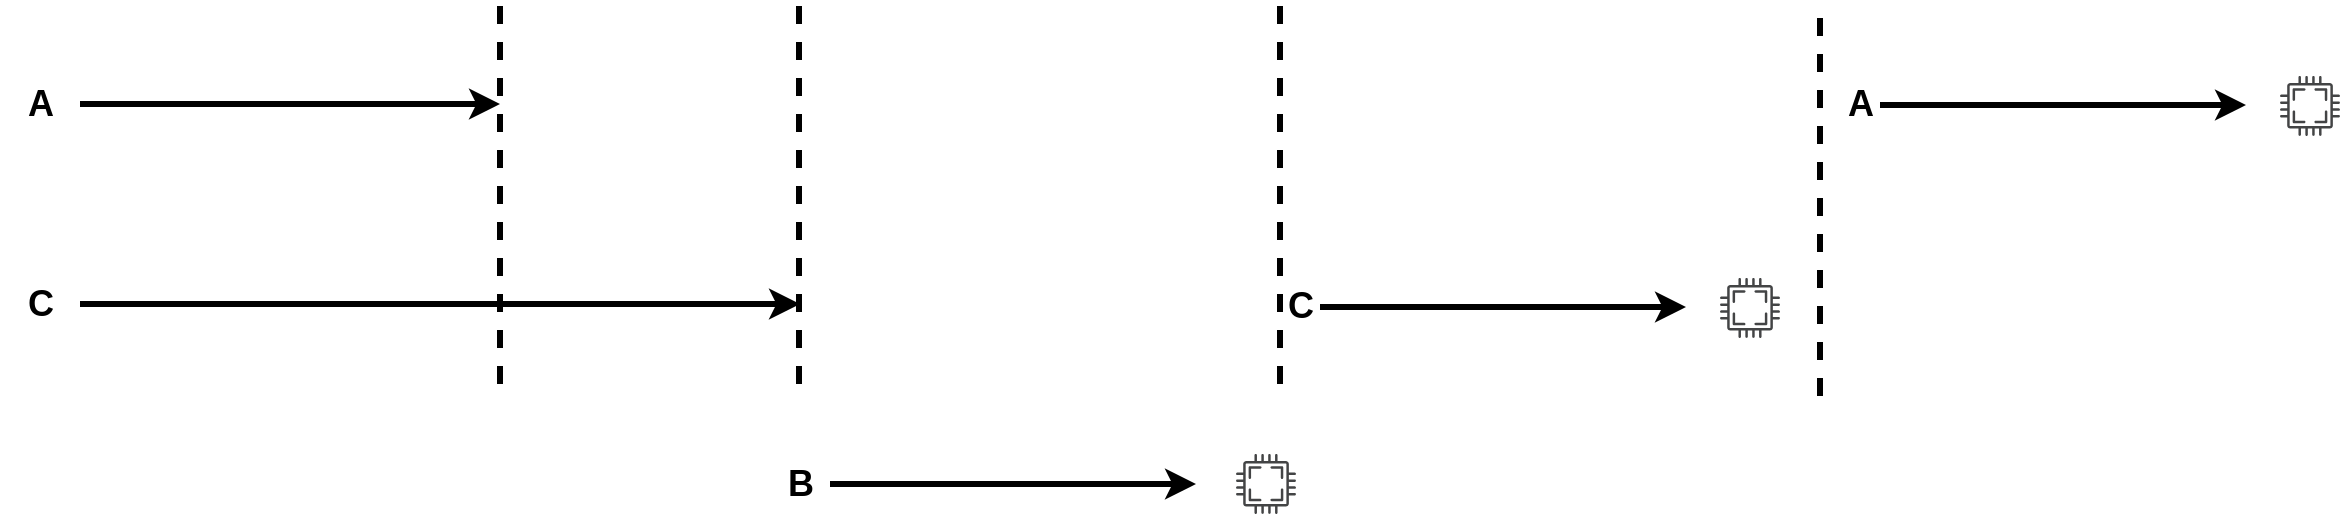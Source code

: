 <mxfile version="20.2.0" type="github">
  <diagram id="hYlcmy6c8dXRmWhUf2at" name="第 1 页">
    <mxGraphModel dx="985" dy="643" grid="1" gridSize="10" guides="1" tooltips="1" connect="1" arrows="1" fold="1" page="1" pageScale="1" pageWidth="827" pageHeight="1169" math="0" shadow="0">
      <root>
        <mxCell id="0" />
        <mxCell id="1" parent="0" />
        <mxCell id="xWPV69V3VC__5-lIbdG3-1" value="" style="endArrow=classic;html=1;rounded=0;strokeWidth=3;" edge="1" parent="1">
          <mxGeometry width="50" height="50" relative="1" as="geometry">
            <mxPoint x="160" y="160" as="sourcePoint" />
            <mxPoint x="370" y="160" as="targetPoint" />
          </mxGeometry>
        </mxCell>
        <mxCell id="xWPV69V3VC__5-lIbdG3-2" value="" style="endArrow=classic;html=1;rounded=0;strokeWidth=3;" edge="1" parent="1">
          <mxGeometry width="50" height="50" relative="1" as="geometry">
            <mxPoint x="160" y="260" as="sourcePoint" />
            <mxPoint x="520" y="260" as="targetPoint" />
          </mxGeometry>
        </mxCell>
        <mxCell id="xWPV69V3VC__5-lIbdG3-3" value="" style="endArrow=classic;html=1;rounded=0;strokeWidth=3;" edge="1" parent="1">
          <mxGeometry width="50" height="50" relative="1" as="geometry">
            <mxPoint x="535" y="350" as="sourcePoint" />
            <mxPoint x="718" y="350" as="targetPoint" />
          </mxGeometry>
        </mxCell>
        <mxCell id="xWPV69V3VC__5-lIbdG3-6" value="&lt;b style=&quot;font-size: 18px;&quot;&gt;A&lt;/b&gt;" style="text;html=1;align=center;verticalAlign=middle;resizable=0;points=[];autosize=1;strokeColor=none;fillColor=none;" vertex="1" parent="1">
          <mxGeometry x="120" y="140" width="40" height="40" as="geometry" />
        </mxCell>
        <mxCell id="xWPV69V3VC__5-lIbdG3-7" value="&lt;font style=&quot;font-size: 18px;&quot;&gt;&lt;b&gt;C&lt;/b&gt;&lt;/font&gt;" style="text;html=1;align=center;verticalAlign=middle;resizable=0;points=[];autosize=1;strokeColor=none;fillColor=none;strokeWidth=7;" vertex="1" parent="1">
          <mxGeometry x="120" y="240" width="40" height="40" as="geometry" />
        </mxCell>
        <mxCell id="xWPV69V3VC__5-lIbdG3-8" value="&lt;b&gt;B&lt;/b&gt;" style="text;html=1;align=center;verticalAlign=middle;resizable=0;points=[];autosize=1;strokeColor=none;fillColor=none;fontSize=18;" vertex="1" parent="1">
          <mxGeometry x="500" y="330" width="40" height="40" as="geometry" />
        </mxCell>
        <mxCell id="xWPV69V3VC__5-lIbdG3-12" value="" style="endArrow=none;html=1;rounded=0;fontSize=18;strokeWidth=3;dashed=1;" edge="1" parent="1">
          <mxGeometry width="50" height="50" relative="1" as="geometry">
            <mxPoint x="370" y="300" as="sourcePoint" />
            <mxPoint x="370" y="110" as="targetPoint" />
          </mxGeometry>
        </mxCell>
        <mxCell id="xWPV69V3VC__5-lIbdG3-14" value="" style="endArrow=none;html=1;rounded=0;fontSize=18;strokeWidth=3;dashed=1;" edge="1" parent="1">
          <mxGeometry width="50" height="50" relative="1" as="geometry">
            <mxPoint x="1030" y="306" as="sourcePoint" />
            <mxPoint x="1030" y="116" as="targetPoint" />
          </mxGeometry>
        </mxCell>
        <mxCell id="xWPV69V3VC__5-lIbdG3-15" value="" style="endArrow=classic;html=1;rounded=0;strokeWidth=3;" edge="1" parent="1">
          <mxGeometry width="50" height="50" relative="1" as="geometry">
            <mxPoint x="1060" y="160.5" as="sourcePoint" />
            <mxPoint x="1243" y="160.5" as="targetPoint" />
          </mxGeometry>
        </mxCell>
        <mxCell id="xWPV69V3VC__5-lIbdG3-16" value="&lt;b style=&quot;font-size: 18px;&quot;&gt;A&lt;/b&gt;" style="text;html=1;align=center;verticalAlign=middle;resizable=0;points=[];autosize=1;strokeColor=none;fillColor=none;" vertex="1" parent="1">
          <mxGeometry x="1030" y="140" width="40" height="40" as="geometry" />
        </mxCell>
        <mxCell id="xWPV69V3VC__5-lIbdG3-19" value="" style="sketch=0;pointerEvents=1;shadow=0;dashed=0;html=1;strokeColor=none;fillColor=#434445;aspect=fixed;labelPosition=center;verticalLabelPosition=bottom;verticalAlign=top;align=center;outlineConnect=0;shape=mxgraph.vvd.cpu;fontSize=18;" vertex="1" parent="1">
          <mxGeometry x="738" y="335" width="30" height="30" as="geometry" />
        </mxCell>
        <mxCell id="xWPV69V3VC__5-lIbdG3-20" value="" style="sketch=0;pointerEvents=1;shadow=0;dashed=0;html=1;strokeColor=none;fillColor=#434445;aspect=fixed;labelPosition=center;verticalLabelPosition=bottom;verticalAlign=top;align=center;outlineConnect=0;shape=mxgraph.vvd.cpu;fontSize=18;" vertex="1" parent="1">
          <mxGeometry x="1260" y="146" width="30" height="30" as="geometry" />
        </mxCell>
        <mxCell id="xWPV69V3VC__5-lIbdG3-25" value="&lt;span style=&quot;font-size: 18px;&quot;&gt;&lt;b&gt;C&lt;/b&gt;&lt;/span&gt;" style="text;html=1;align=center;verticalAlign=middle;resizable=0;points=[];autosize=1;strokeColor=none;fillColor=none;" vertex="1" parent="1">
          <mxGeometry x="750" y="241" width="40" height="40" as="geometry" />
        </mxCell>
        <mxCell id="xWPV69V3VC__5-lIbdG3-26" value="" style="endArrow=classic;html=1;rounded=0;strokeWidth=3;" edge="1" parent="1">
          <mxGeometry width="50" height="50" relative="1" as="geometry">
            <mxPoint x="780" y="261.5" as="sourcePoint" />
            <mxPoint x="963" y="261.5" as="targetPoint" />
          </mxGeometry>
        </mxCell>
        <mxCell id="xWPV69V3VC__5-lIbdG3-27" value="" style="sketch=0;pointerEvents=1;shadow=0;dashed=0;html=1;strokeColor=none;fillColor=#434445;aspect=fixed;labelPosition=center;verticalLabelPosition=bottom;verticalAlign=top;align=center;outlineConnect=0;shape=mxgraph.vvd.cpu;fontSize=18;" vertex="1" parent="1">
          <mxGeometry x="980" y="247" width="30" height="30" as="geometry" />
        </mxCell>
        <mxCell id="xWPV69V3VC__5-lIbdG3-28" value="" style="shape=image;html=1;verticalAlign=top;verticalLabelPosition=bottom;labelBackgroundColor=#ffffff;imageAspect=0;aspect=fixed;image=https://cdn4.iconfinder.com/data/icons/essentials-72/24/030_-_Unlock-128.png;fontSize=18;strokeColor=#FF3333;strokeWidth=2;fillColor=none;" vertex="1" parent="1">
          <mxGeometry x="970" y="189" width="47.5" height="47.5" as="geometry" />
        </mxCell>
        <mxCell id="xWPV69V3VC__5-lIbdG3-29" value="" style="endArrow=none;html=1;rounded=0;fontSize=18;strokeWidth=3;dashed=1;" edge="1" parent="1">
          <mxGeometry width="50" height="50" relative="1" as="geometry">
            <mxPoint x="519.5" y="300" as="sourcePoint" />
            <mxPoint x="519.5" y="110" as="targetPoint" />
          </mxGeometry>
        </mxCell>
        <mxCell id="xWPV69V3VC__5-lIbdG3-30" value="" style="endArrow=none;html=1;rounded=0;fontSize=18;strokeWidth=3;dashed=1;" edge="1" parent="1">
          <mxGeometry width="50" height="50" relative="1" as="geometry">
            <mxPoint x="760" y="300" as="sourcePoint" />
            <mxPoint x="760" y="110" as="targetPoint" />
          </mxGeometry>
        </mxCell>
        <mxCell id="xWPV69V3VC__5-lIbdG3-31" value="" style="shape=image;html=1;verticalAlign=top;verticalLabelPosition=bottom;labelBackgroundColor=#ffffff;imageAspect=0;aspect=fixed;image=https://cdn4.iconfinder.com/data/icons/essentials-72/24/008_-_Lock-128.png;fontSize=18;strokeColor=#FF3333;strokeWidth=2;fillColor=none;" vertex="1" parent="1">
          <mxGeometry x="380" y="188.5" width="48" height="48" as="geometry" />
        </mxCell>
      </root>
    </mxGraphModel>
  </diagram>
</mxfile>
